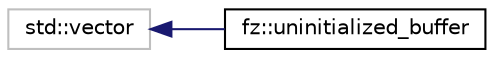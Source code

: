 digraph "Graphical Class Hierarchy"
{
 // LATEX_PDF_SIZE
  edge [fontname="Helvetica",fontsize="10",labelfontname="Helvetica",labelfontsize="10"];
  node [fontname="Helvetica",fontsize="10",shape=record];
  rankdir="LR";
  Node219 [label="std::vector",height=0.2,width=0.4,color="grey75", fillcolor="white", style="filled",tooltip=" "];
  Node219 -> Node0 [dir="back",color="midnightblue",fontsize="10",style="solid",fontname="Helvetica"];
  Node0 [label="fz::uninitialized_buffer",height=0.2,width=0.4,color="black", fillcolor="white", style="filled",URL="$classfz_1_1uninitialized__buffer.html",tooltip=" "];
}
